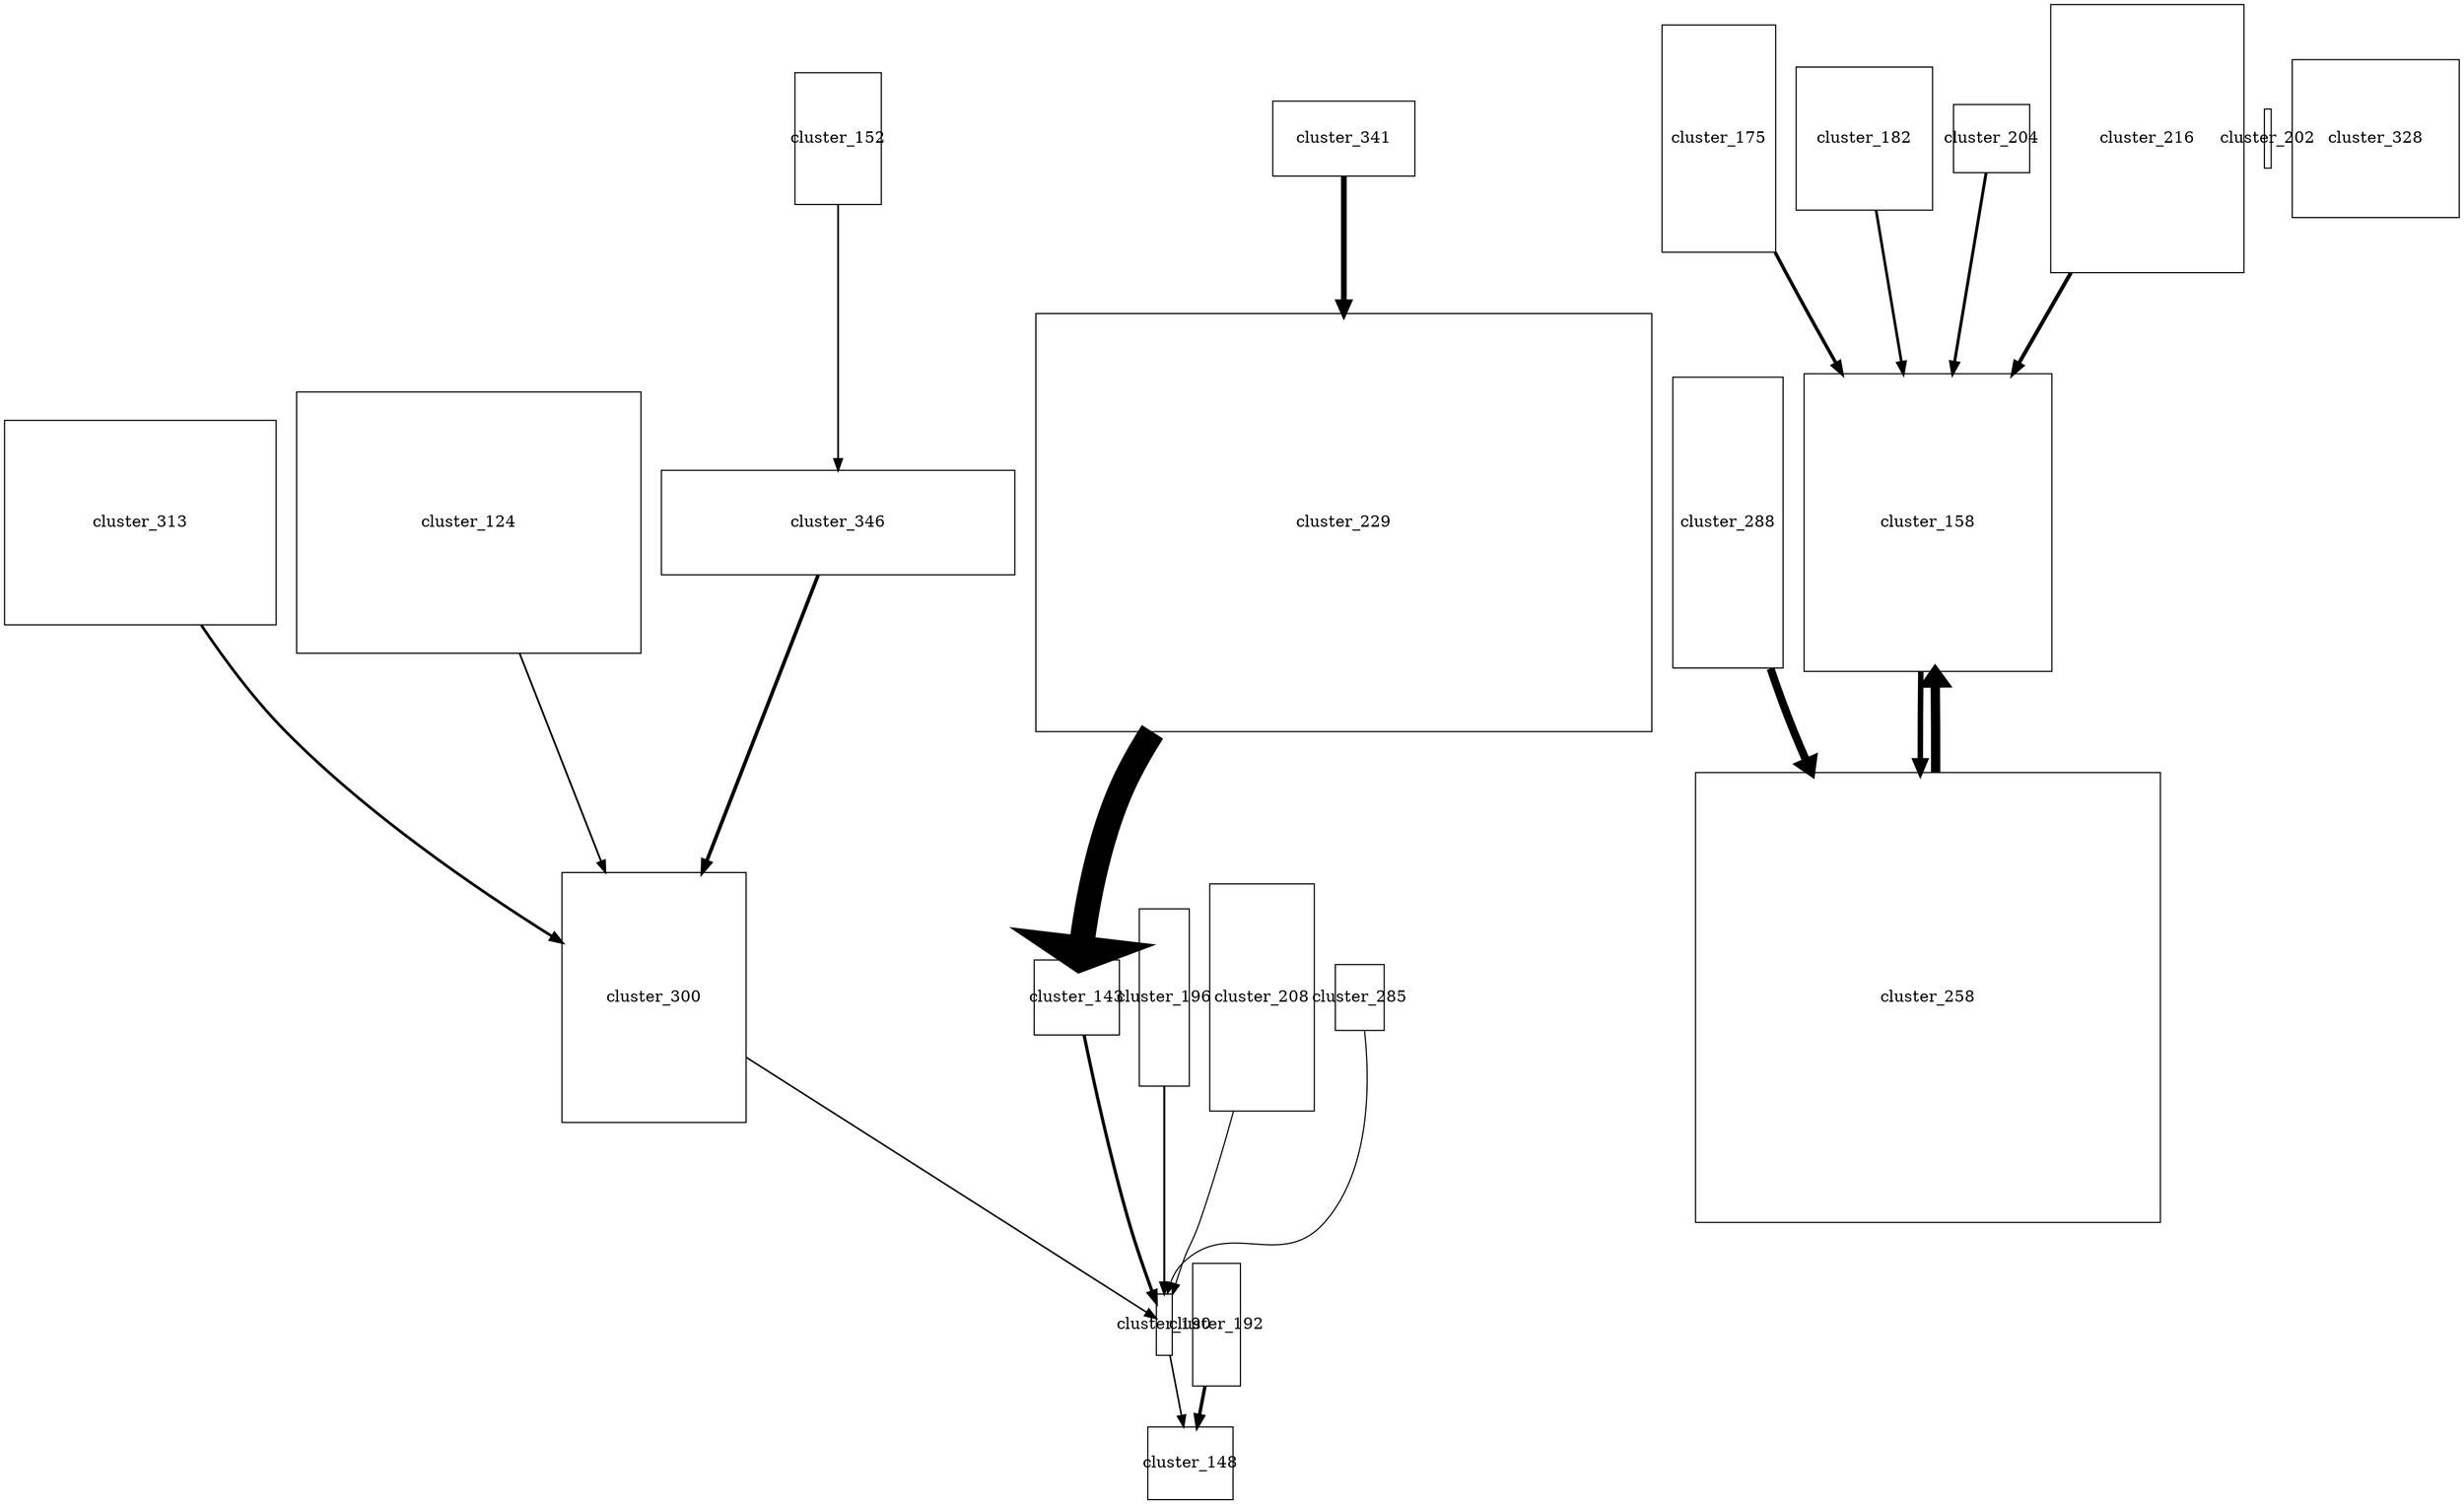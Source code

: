 digraph G {
    cluster_124 [ shape=rectangle,width=4.20833333333,height=3.19444444444,fixedsize=true,id=92350,type="node" ];
    cluster_143 [ shape=rectangle,width=1.04166666667,height=0.916666666667,fixedsize=true,id=92370,type="node" ];
    cluster_148 [ shape=rectangle,width=1.04166666667,height=0.888888888889,fixedsize=true,id=92375,type="node" ];
    cluster_152 [ shape=rectangle,width=1.05555555556,height=1.61111111111,fixedsize=true,id=92379,type="node" ];
    cluster_158 [ shape=rectangle,width=3.02777777778,height=3.63888888889,fixedsize=true,id=92386,type="node" ];
    cluster_175 [ shape=rectangle,width=1.38888888889,height=2.77777777778,fixedsize=true,id=92403,type="node" ];
    cluster_182 [ shape=rectangle,width=1.66666666667,height=1.75,fixedsize=true,id=92411,type="node" ];
    cluster_190 [ shape=rectangle,width=0.191694444444,height=0.75,fixedsize=true,id=92419,type="node" ];
    cluster_192 [ shape=rectangle,width=0.583333333333,height=1.5,fixedsize=true,id=92421,type="node" ];
    cluster_196 [ shape=rectangle,width=0.611111111111,height=2.16666666667,fixedsize=true,id=92425,type="node" ];
    cluster_202 [ shape=rectangle,width=0.0833333333333,height=0.722222222222,fixedsize=true,id=92431,type="node" ];
    cluster_204 [ shape=rectangle,width=0.930555555556,height=0.833333333333,fixedsize=true,id=92433,type="node" ];
    cluster_208 [ shape=rectangle,width=1.27777777778,height=2.77777777778,fixedsize=true,id=92437,type="node" ];
    cluster_216 [ shape=rectangle,width=2.36111111111,height=3.27777777778,fixedsize=true,id=92445,type="node" ];
    cluster_229 [ shape=rectangle,width=7.52777777778,height=5.11111111111,fixedsize=true,id=92458,type="node" ];
    cluster_258 [ shape=rectangle,width=5.68055555556,height=5.5,fixedsize=true,id=92487,type="node" ];
    cluster_285 [ shape=rectangle,width=0.601402777778,height=0.805555555556,fixedsize=true,id=92514,type="node" ];
    cluster_288 [ shape=rectangle,width=1.34722222222,height=3.55555555556,fixedsize=true,id=92517,type="node" ];
    cluster_300 [ shape=rectangle,width=2.25,height=3.05555555556,fixedsize=true,id=92529,type="node" ];
    cluster_313 [ shape=rectangle,width=3.31944444444,height=2.5,fixedsize=true,id=92542,type="node" ];
    cluster_328 [ shape=rectangle,width=2.04166666667,height=1.93055555556,fixedsize=true,id=92557,type="node" ];
    cluster_341 [ shape=rectangle,width=1.73611111111,height=0.916666666667,fixedsize=true,id=92572,type="node" ];
    cluster_346 [ shape=rectangle,width=4.31944444444,height=1.27777777778,fixedsize=true,id=92578,type="node" ];
    cluster_143 -> cluster_190 [ style="setlinewidth(2.8)" ];
    cluster_229 -> cluster_143 [ style="setlinewidth(22.2)" ];
    cluster_258 -> cluster_158 [ style="setlinewidth(8.2)" ];
    cluster_152 -> cluster_346 [ style="setlinewidth(1.6)" ];
    cluster_285 -> cluster_190 [ style="setlinewidth(1)" ];
    cluster_158 -> cluster_258 [ style="setlinewidth(4.8)" ];
    cluster_288 -> cluster_258 [ style="setlinewidth(7)" ];
    cluster_175 -> cluster_158 [ style="setlinewidth(3)" ];
    cluster_182 -> cluster_158 [ style="setlinewidth(2.4)" ];
    cluster_300 -> cluster_190 [ style="setlinewidth(1.4)" ];
    cluster_190 -> cluster_148 [ style="setlinewidth(1.4)" ];
    cluster_124 -> cluster_300 [ style="setlinewidth(1.6)" ];
    cluster_192 -> cluster_148 [ style="setlinewidth(3)" ];
    cluster_313 -> cluster_300 [ style="setlinewidth(2.4)" ];
    cluster_196 -> cluster_190 [ style="setlinewidth(1.8)" ];
    cluster_204 -> cluster_158 [ style="setlinewidth(2.6)" ];
    cluster_341 -> cluster_229 [ style="setlinewidth(5)" ];
    cluster_216 -> cluster_158 [ style="setlinewidth(3.4)" ];
    cluster_208 -> cluster_190 [ style="setlinewidth(1)" ];
    cluster_346 -> cluster_300 [ style="setlinewidth(3.2)" ];
}
